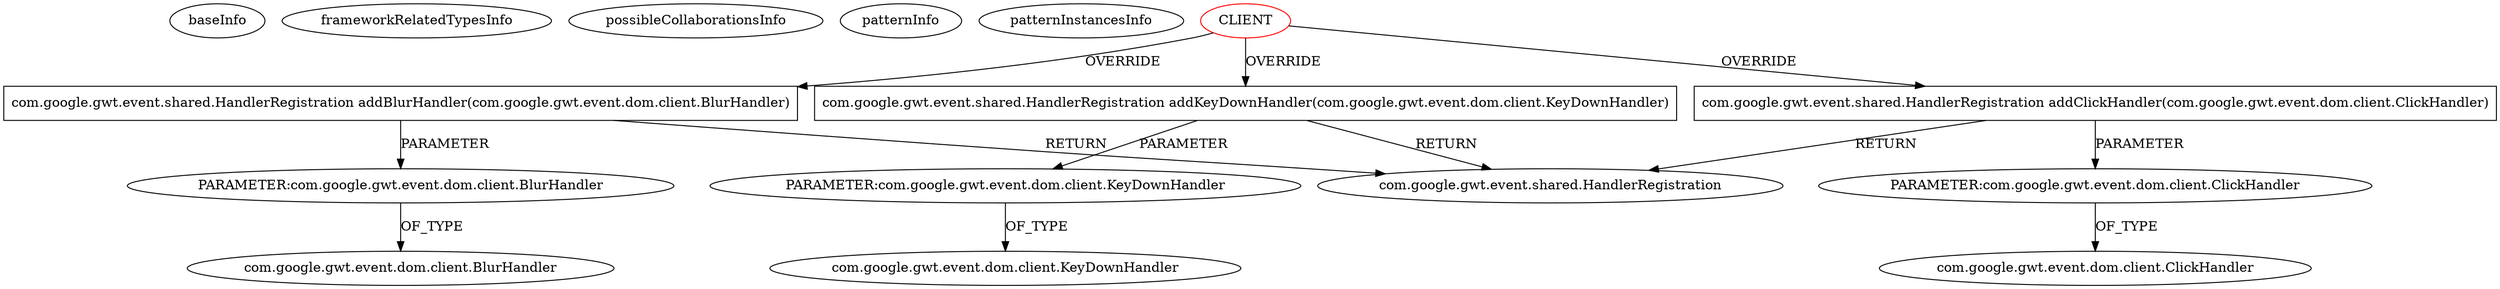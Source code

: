 digraph {
baseInfo[graphId=1512,category="pattern",isAnonymous=false,possibleRelation=false]
frameworkRelatedTypesInfo[]
possibleCollaborationsInfo[]
patternInfo[frequency=2.0,patternRootClient=0]
patternInstancesInfo[0="WSDOT-WSDOT-Search-GWT~/WSDOT-WSDOT-Search-GWT/WSDOT-Search-GWT-master/src/gov/wa/wsdot/search/client/ListItem.java~ListItem~442",1="jhudson8-gwt-jquery-ui~/jhudson8-gwt-jquery-ui/gwt-jquery-ui-master/core/gwt-jquery-ui-mobile/src/main/java/com/google/gwt/jquery/mobile/ui/ListItemLink.java~ListItemLink~3179"]
57[label="com.google.gwt.event.shared.HandlerRegistration addBlurHandler(com.google.gwt.event.dom.client.BlurHandler)",vertexType="OVERRIDING_METHOD_DECLARATION",isFrameworkType=false,shape=box]
0[label="CLIENT",vertexType="ROOT_CLIENT_CLASS_DECLARATION",isFrameworkType=false,color=red]
47[label="com.google.gwt.event.shared.HandlerRegistration addKeyDownHandler(com.google.gwt.event.dom.client.KeyDownHandler)",vertexType="OVERRIDING_METHOD_DECLARATION",isFrameworkType=false,shape=box]
8[label="com.google.gwt.event.shared.HandlerRegistration",vertexType="FRAMEWORK_INTERFACE_TYPE",isFrameworkType=false]
49[label="PARAMETER:com.google.gwt.event.dom.client.KeyDownHandler",vertexType="PARAMETER_DECLARATION",isFrameworkType=false]
50[label="com.google.gwt.event.dom.client.KeyDownHandler",vertexType="FRAMEWORK_INTERFACE_TYPE",isFrameworkType=false]
37[label="com.google.gwt.event.shared.HandlerRegistration addClickHandler(com.google.gwt.event.dom.client.ClickHandler)",vertexType="OVERRIDING_METHOD_DECLARATION",isFrameworkType=false,shape=box]
39[label="PARAMETER:com.google.gwt.event.dom.client.ClickHandler",vertexType="PARAMETER_DECLARATION",isFrameworkType=false]
40[label="com.google.gwt.event.dom.client.ClickHandler",vertexType="FRAMEWORK_INTERFACE_TYPE",isFrameworkType=false]
59[label="PARAMETER:com.google.gwt.event.dom.client.BlurHandler",vertexType="PARAMETER_DECLARATION",isFrameworkType=false]
60[label="com.google.gwt.event.dom.client.BlurHandler",vertexType="FRAMEWORK_INTERFACE_TYPE",isFrameworkType=false]
47->8[label="RETURN"]
39->40[label="OF_TYPE"]
0->57[label="OVERRIDE"]
47->49[label="PARAMETER"]
49->50[label="OF_TYPE"]
0->47[label="OVERRIDE"]
37->39[label="PARAMETER"]
0->37[label="OVERRIDE"]
57->59[label="PARAMETER"]
57->8[label="RETURN"]
37->8[label="RETURN"]
59->60[label="OF_TYPE"]
}
